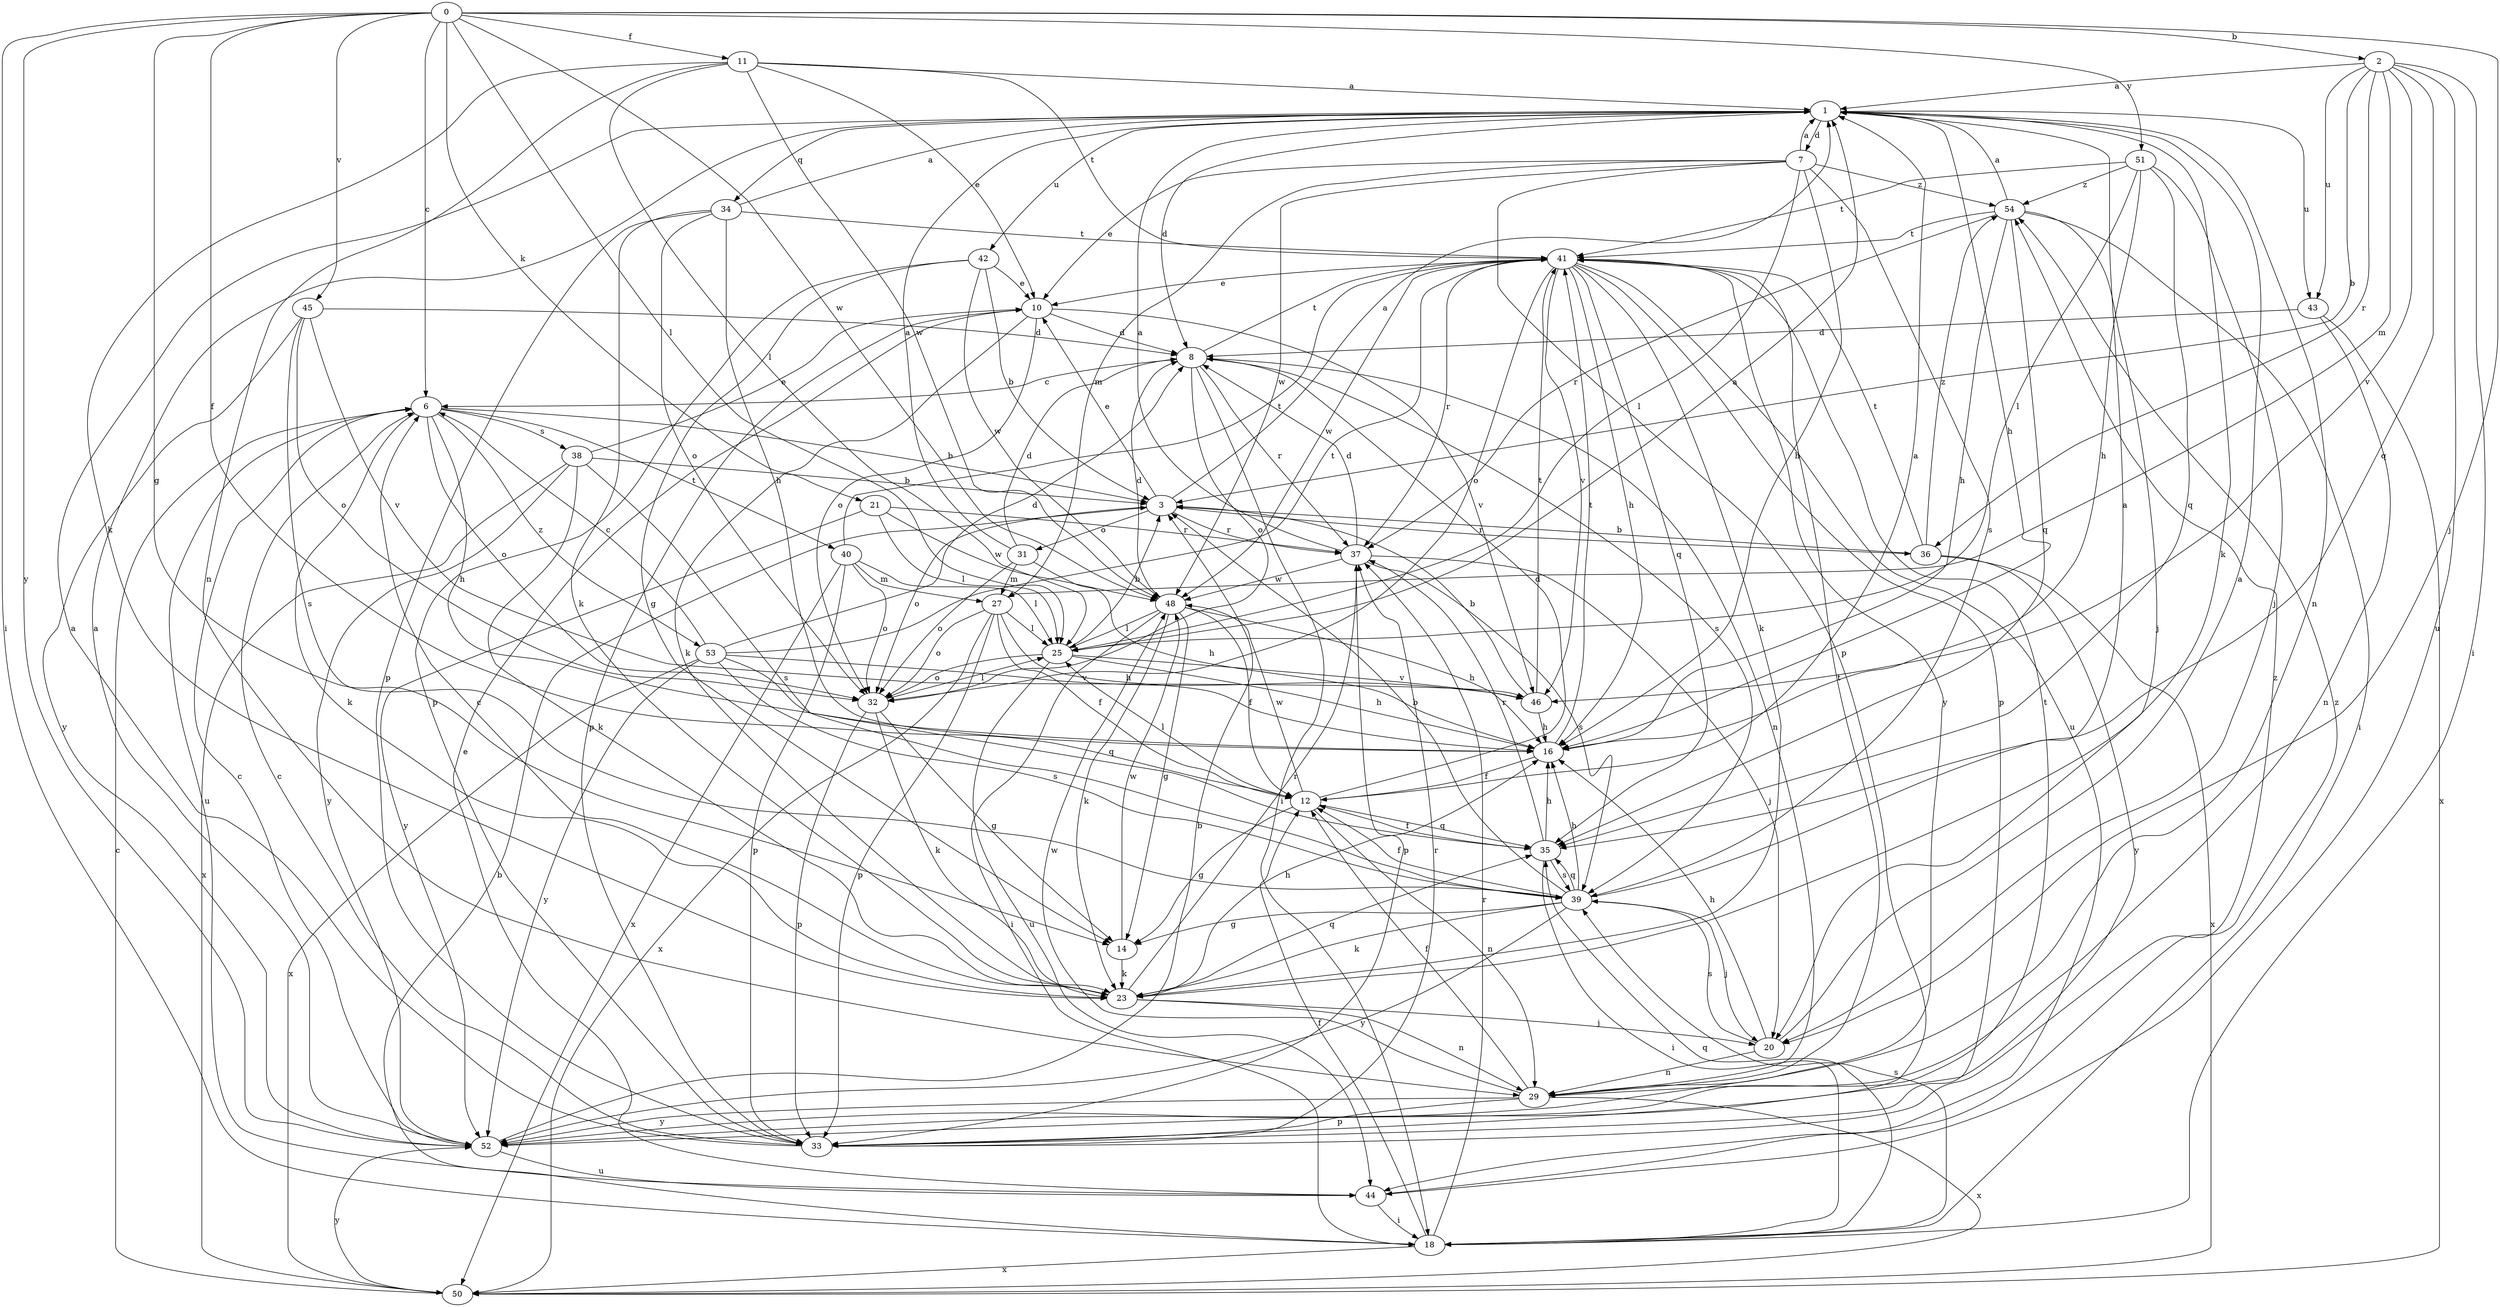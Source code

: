 strict digraph  {
0;
1;
2;
3;
6;
7;
8;
10;
11;
12;
14;
16;
18;
20;
21;
23;
25;
27;
29;
31;
32;
33;
34;
35;
36;
37;
38;
39;
40;
41;
42;
43;
44;
45;
46;
48;
50;
51;
52;
53;
54;
0 -> 2  [label=b];
0 -> 6  [label=c];
0 -> 11  [label=f];
0 -> 12  [label=f];
0 -> 14  [label=g];
0 -> 18  [label=i];
0 -> 20  [label=j];
0 -> 21  [label=k];
0 -> 25  [label=l];
0 -> 45  [label=v];
0 -> 48  [label=w];
0 -> 51  [label=y];
0 -> 52  [label=y];
1 -> 7  [label=d];
1 -> 8  [label=d];
1 -> 16  [label=h];
1 -> 23  [label=k];
1 -> 29  [label=n];
1 -> 34  [label=q];
1 -> 42  [label=u];
1 -> 43  [label=u];
2 -> 1  [label=a];
2 -> 3  [label=b];
2 -> 18  [label=i];
2 -> 27  [label=m];
2 -> 35  [label=q];
2 -> 36  [label=r];
2 -> 43  [label=u];
2 -> 44  [label=u];
2 -> 46  [label=v];
3 -> 1  [label=a];
3 -> 10  [label=e];
3 -> 31  [label=o];
3 -> 32  [label=o];
3 -> 36  [label=r];
3 -> 37  [label=r];
6 -> 3  [label=b];
6 -> 16  [label=h];
6 -> 23  [label=k];
6 -> 32  [label=o];
6 -> 38  [label=s];
6 -> 40  [label=t];
6 -> 44  [label=u];
6 -> 53  [label=z];
7 -> 1  [label=a];
7 -> 10  [label=e];
7 -> 16  [label=h];
7 -> 25  [label=l];
7 -> 27  [label=m];
7 -> 33  [label=p];
7 -> 39  [label=s];
7 -> 48  [label=w];
7 -> 54  [label=z];
8 -> 6  [label=c];
8 -> 18  [label=i];
8 -> 29  [label=n];
8 -> 32  [label=o];
8 -> 37  [label=r];
8 -> 39  [label=s];
8 -> 41  [label=t];
10 -> 8  [label=d];
10 -> 23  [label=k];
10 -> 32  [label=o];
10 -> 33  [label=p];
10 -> 46  [label=v];
11 -> 1  [label=a];
11 -> 10  [label=e];
11 -> 23  [label=k];
11 -> 25  [label=l];
11 -> 29  [label=n];
11 -> 41  [label=t];
11 -> 48  [label=w];
12 -> 1  [label=a];
12 -> 8  [label=d];
12 -> 14  [label=g];
12 -> 25  [label=l];
12 -> 29  [label=n];
12 -> 35  [label=q];
12 -> 48  [label=w];
14 -> 23  [label=k];
14 -> 48  [label=w];
16 -> 12  [label=f];
16 -> 41  [label=t];
18 -> 3  [label=b];
18 -> 12  [label=f];
18 -> 35  [label=q];
18 -> 37  [label=r];
18 -> 39  [label=s];
18 -> 50  [label=x];
20 -> 1  [label=a];
20 -> 16  [label=h];
20 -> 29  [label=n];
20 -> 39  [label=s];
21 -> 25  [label=l];
21 -> 37  [label=r];
21 -> 48  [label=w];
21 -> 52  [label=y];
23 -> 6  [label=c];
23 -> 16  [label=h];
23 -> 20  [label=j];
23 -> 29  [label=n];
23 -> 35  [label=q];
23 -> 37  [label=r];
25 -> 1  [label=a];
25 -> 3  [label=b];
25 -> 16  [label=h];
25 -> 32  [label=o];
25 -> 44  [label=u];
25 -> 46  [label=v];
27 -> 12  [label=f];
27 -> 16  [label=h];
27 -> 25  [label=l];
27 -> 32  [label=o];
27 -> 33  [label=p];
27 -> 50  [label=x];
29 -> 12  [label=f];
29 -> 33  [label=p];
29 -> 41  [label=t];
29 -> 48  [label=w];
29 -> 50  [label=x];
29 -> 52  [label=y];
31 -> 1  [label=a];
31 -> 8  [label=d];
31 -> 16  [label=h];
31 -> 27  [label=m];
31 -> 32  [label=o];
32 -> 14  [label=g];
32 -> 23  [label=k];
32 -> 25  [label=l];
32 -> 33  [label=p];
33 -> 1  [label=a];
33 -> 6  [label=c];
33 -> 37  [label=r];
33 -> 54  [label=z];
34 -> 1  [label=a];
34 -> 16  [label=h];
34 -> 23  [label=k];
34 -> 32  [label=o];
34 -> 33  [label=p];
34 -> 41  [label=t];
35 -> 12  [label=f];
35 -> 16  [label=h];
35 -> 18  [label=i];
35 -> 37  [label=r];
35 -> 39  [label=s];
36 -> 3  [label=b];
36 -> 41  [label=t];
36 -> 50  [label=x];
36 -> 52  [label=y];
36 -> 54  [label=z];
37 -> 1  [label=a];
37 -> 8  [label=d];
37 -> 20  [label=j];
37 -> 33  [label=p];
37 -> 39  [label=s];
37 -> 48  [label=w];
38 -> 3  [label=b];
38 -> 10  [label=e];
38 -> 23  [label=k];
38 -> 39  [label=s];
38 -> 50  [label=x];
38 -> 52  [label=y];
39 -> 1  [label=a];
39 -> 3  [label=b];
39 -> 12  [label=f];
39 -> 14  [label=g];
39 -> 16  [label=h];
39 -> 20  [label=j];
39 -> 23  [label=k];
39 -> 35  [label=q];
39 -> 52  [label=y];
40 -> 25  [label=l];
40 -> 27  [label=m];
40 -> 32  [label=o];
40 -> 33  [label=p];
40 -> 41  [label=t];
40 -> 50  [label=x];
41 -> 10  [label=e];
41 -> 16  [label=h];
41 -> 23  [label=k];
41 -> 32  [label=o];
41 -> 33  [label=p];
41 -> 35  [label=q];
41 -> 37  [label=r];
41 -> 44  [label=u];
41 -> 46  [label=v];
41 -> 48  [label=w];
41 -> 52  [label=y];
42 -> 3  [label=b];
42 -> 10  [label=e];
42 -> 14  [label=g];
42 -> 33  [label=p];
42 -> 48  [label=w];
43 -> 8  [label=d];
43 -> 29  [label=n];
43 -> 50  [label=x];
44 -> 10  [label=e];
44 -> 18  [label=i];
44 -> 54  [label=z];
45 -> 8  [label=d];
45 -> 32  [label=o];
45 -> 39  [label=s];
45 -> 46  [label=v];
45 -> 52  [label=y];
46 -> 3  [label=b];
46 -> 16  [label=h];
46 -> 41  [label=t];
48 -> 8  [label=d];
48 -> 12  [label=f];
48 -> 14  [label=g];
48 -> 16  [label=h];
48 -> 18  [label=i];
48 -> 23  [label=k];
48 -> 25  [label=l];
50 -> 6  [label=c];
50 -> 52  [label=y];
51 -> 16  [label=h];
51 -> 20  [label=j];
51 -> 25  [label=l];
51 -> 35  [label=q];
51 -> 41  [label=t];
51 -> 54  [label=z];
52 -> 1  [label=a];
52 -> 3  [label=b];
52 -> 6  [label=c];
52 -> 41  [label=t];
52 -> 44  [label=u];
53 -> 6  [label=c];
53 -> 8  [label=d];
53 -> 35  [label=q];
53 -> 39  [label=s];
53 -> 41  [label=t];
53 -> 46  [label=v];
53 -> 50  [label=x];
53 -> 52  [label=y];
54 -> 1  [label=a];
54 -> 16  [label=h];
54 -> 18  [label=i];
54 -> 20  [label=j];
54 -> 35  [label=q];
54 -> 37  [label=r];
54 -> 41  [label=t];
}
